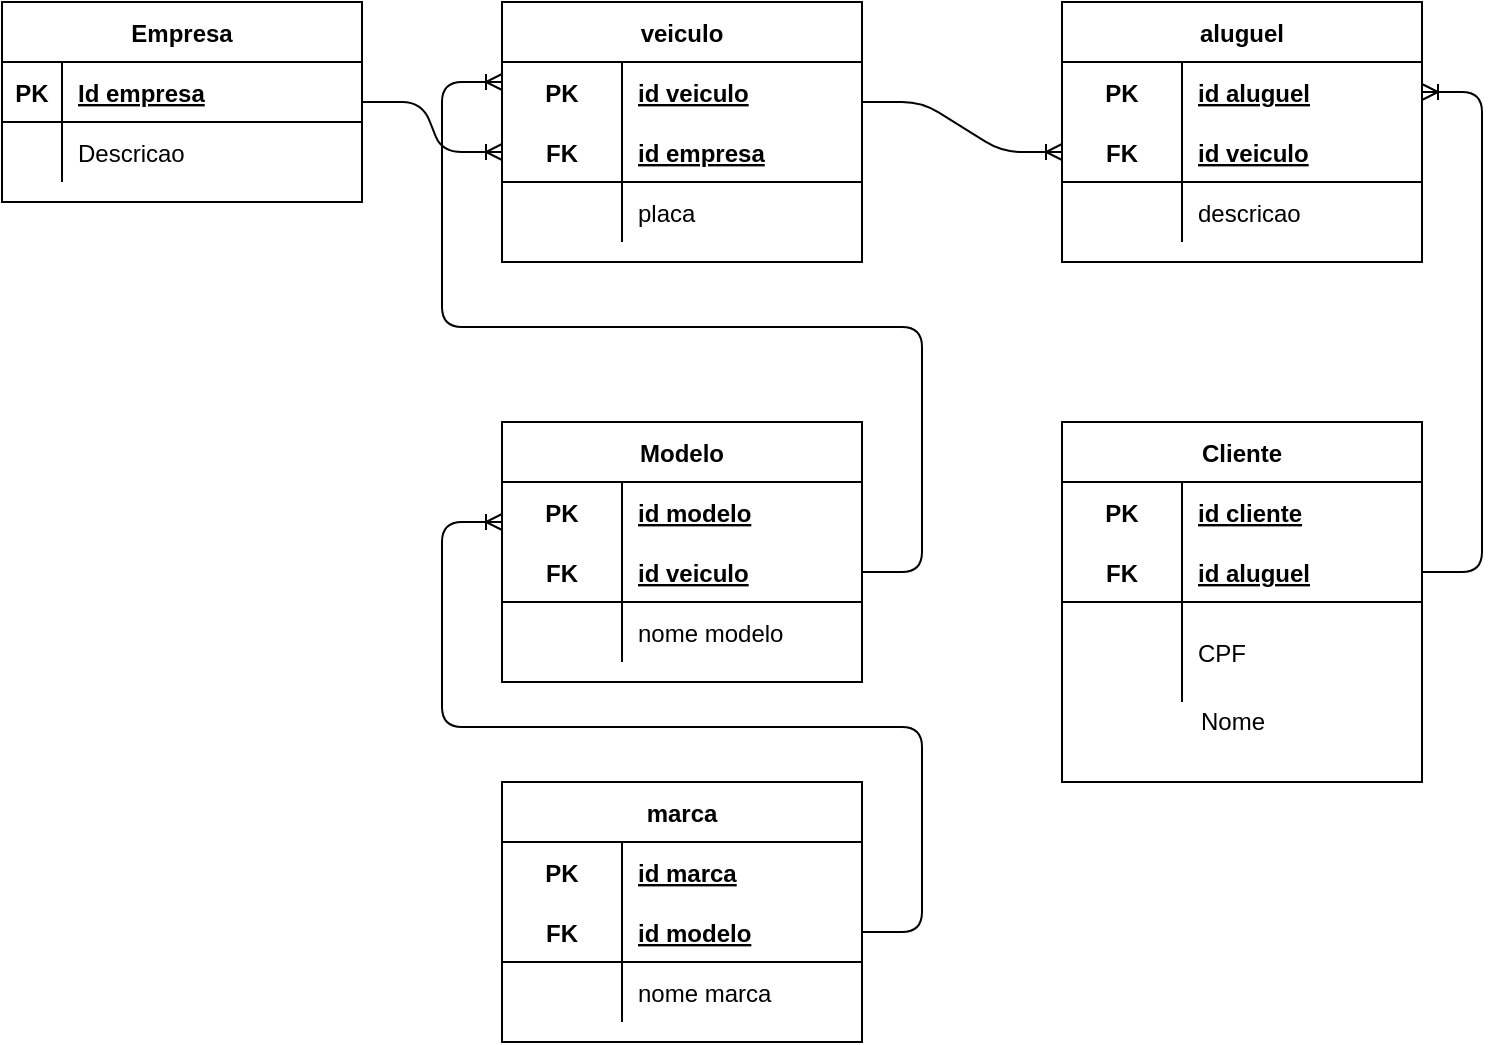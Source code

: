 <mxfile version="14.9.3" type="device"><diagram id="dtIIoxLYaC4zh9fH6cix" name="Logica"><mxGraphModel dx="868" dy="450" grid="1" gridSize="10" guides="1" tooltips="1" connect="1" arrows="1" fold="1" page="1" pageScale="1" pageWidth="827" pageHeight="1169" math="0" shadow="0"><root><mxCell id="0"/><mxCell id="1" parent="0"/><mxCell id="k0PA_Bv4ElmlerR1R_nk-1" value="Empresa" style="shape=table;startSize=30;container=1;collapsible=1;childLayout=tableLayout;fixedRows=1;rowLines=0;fontStyle=1;align=center;resizeLast=1;" vertex="1" parent="1"><mxGeometry x="60" y="90" width="180" height="100" as="geometry"/></mxCell><mxCell id="k0PA_Bv4ElmlerR1R_nk-2" value="" style="shape=partialRectangle;collapsible=0;dropTarget=0;pointerEvents=0;fillColor=none;top=0;left=0;bottom=1;right=0;points=[[0,0.5],[1,0.5]];portConstraint=eastwest;" vertex="1" parent="k0PA_Bv4ElmlerR1R_nk-1"><mxGeometry y="30" width="180" height="30" as="geometry"/></mxCell><mxCell id="k0PA_Bv4ElmlerR1R_nk-3" value="PK" style="shape=partialRectangle;connectable=0;fillColor=none;top=0;left=0;bottom=0;right=0;fontStyle=1;overflow=hidden;" vertex="1" parent="k0PA_Bv4ElmlerR1R_nk-2"><mxGeometry width="30" height="30" as="geometry"/></mxCell><mxCell id="k0PA_Bv4ElmlerR1R_nk-4" value="Id empresa" style="shape=partialRectangle;connectable=0;fillColor=none;top=0;left=0;bottom=0;right=0;align=left;spacingLeft=6;fontStyle=5;overflow=hidden;" vertex="1" parent="k0PA_Bv4ElmlerR1R_nk-2"><mxGeometry x="30" width="150" height="30" as="geometry"/></mxCell><mxCell id="k0PA_Bv4ElmlerR1R_nk-11" value="" style="shape=partialRectangle;collapsible=0;dropTarget=0;pointerEvents=0;fillColor=none;top=0;left=0;bottom=0;right=0;points=[[0,0.5],[1,0.5]];portConstraint=eastwest;" vertex="1" parent="k0PA_Bv4ElmlerR1R_nk-1"><mxGeometry y="60" width="180" height="30" as="geometry"/></mxCell><mxCell id="k0PA_Bv4ElmlerR1R_nk-12" value="" style="shape=partialRectangle;connectable=0;fillColor=none;top=0;left=0;bottom=0;right=0;editable=1;overflow=hidden;" vertex="1" parent="k0PA_Bv4ElmlerR1R_nk-11"><mxGeometry width="30" height="30" as="geometry"/></mxCell><mxCell id="k0PA_Bv4ElmlerR1R_nk-13" value="Descricao" style="shape=partialRectangle;connectable=0;fillColor=none;top=0;left=0;bottom=0;right=0;align=left;spacingLeft=6;overflow=hidden;" vertex="1" parent="k0PA_Bv4ElmlerR1R_nk-11"><mxGeometry x="30" width="150" height="30" as="geometry"/></mxCell><mxCell id="k0PA_Bv4ElmlerR1R_nk-14" value="veiculo" style="shape=table;startSize=30;container=1;collapsible=1;childLayout=tableLayout;fixedRows=1;rowLines=0;fontStyle=1;align=center;resizeLast=1;" vertex="1" parent="1"><mxGeometry x="310" y="90" width="180" height="130" as="geometry"/></mxCell><mxCell id="k0PA_Bv4ElmlerR1R_nk-15" value="" style="shape=partialRectangle;collapsible=0;dropTarget=0;pointerEvents=0;fillColor=none;top=0;left=0;bottom=0;right=0;points=[[0,0.5],[1,0.5]];portConstraint=eastwest;" vertex="1" parent="k0PA_Bv4ElmlerR1R_nk-14"><mxGeometry y="30" width="180" height="30" as="geometry"/></mxCell><mxCell id="k0PA_Bv4ElmlerR1R_nk-16" value="PK" style="shape=partialRectangle;connectable=0;fillColor=none;top=0;left=0;bottom=0;right=0;fontStyle=1;overflow=hidden;" vertex="1" parent="k0PA_Bv4ElmlerR1R_nk-15"><mxGeometry width="60" height="30" as="geometry"/></mxCell><mxCell id="k0PA_Bv4ElmlerR1R_nk-17" value="id veiculo" style="shape=partialRectangle;connectable=0;fillColor=none;top=0;left=0;bottom=0;right=0;align=left;spacingLeft=6;fontStyle=5;overflow=hidden;" vertex="1" parent="k0PA_Bv4ElmlerR1R_nk-15"><mxGeometry x="60" width="120" height="30" as="geometry"/></mxCell><mxCell id="k0PA_Bv4ElmlerR1R_nk-18" value="" style="shape=partialRectangle;collapsible=0;dropTarget=0;pointerEvents=0;fillColor=none;top=0;left=0;bottom=1;right=0;points=[[0,0.5],[1,0.5]];portConstraint=eastwest;" vertex="1" parent="k0PA_Bv4ElmlerR1R_nk-14"><mxGeometry y="60" width="180" height="30" as="geometry"/></mxCell><mxCell id="k0PA_Bv4ElmlerR1R_nk-19" value="FK" style="shape=partialRectangle;connectable=0;fillColor=none;top=0;left=0;bottom=0;right=0;fontStyle=1;overflow=hidden;" vertex="1" parent="k0PA_Bv4ElmlerR1R_nk-18"><mxGeometry width="60" height="30" as="geometry"/></mxCell><mxCell id="k0PA_Bv4ElmlerR1R_nk-20" value="id empresa" style="shape=partialRectangle;connectable=0;fillColor=none;top=0;left=0;bottom=0;right=0;align=left;spacingLeft=6;fontStyle=5;overflow=hidden;" vertex="1" parent="k0PA_Bv4ElmlerR1R_nk-18"><mxGeometry x="60" width="120" height="30" as="geometry"/></mxCell><mxCell id="k0PA_Bv4ElmlerR1R_nk-24" value="" style="shape=partialRectangle;collapsible=0;dropTarget=0;pointerEvents=0;fillColor=none;top=0;left=0;bottom=0;right=0;points=[[0,0.5],[1,0.5]];portConstraint=eastwest;" vertex="1" parent="k0PA_Bv4ElmlerR1R_nk-14"><mxGeometry y="90" width="180" height="30" as="geometry"/></mxCell><mxCell id="k0PA_Bv4ElmlerR1R_nk-25" value="" style="shape=partialRectangle;connectable=0;fillColor=none;top=0;left=0;bottom=0;right=0;editable=1;overflow=hidden;" vertex="1" parent="k0PA_Bv4ElmlerR1R_nk-24"><mxGeometry width="60" height="30" as="geometry"/></mxCell><mxCell id="k0PA_Bv4ElmlerR1R_nk-26" value="placa" style="shape=partialRectangle;connectable=0;fillColor=none;top=0;left=0;bottom=0;right=0;align=left;spacingLeft=6;overflow=hidden;" vertex="1" parent="k0PA_Bv4ElmlerR1R_nk-24"><mxGeometry x="60" width="120" height="30" as="geometry"/></mxCell><mxCell id="k0PA_Bv4ElmlerR1R_nk-27" value="aluguel" style="shape=table;startSize=30;container=1;collapsible=1;childLayout=tableLayout;fixedRows=1;rowLines=0;fontStyle=1;align=center;resizeLast=1;" vertex="1" parent="1"><mxGeometry x="590" y="90" width="180" height="130" as="geometry"/></mxCell><mxCell id="k0PA_Bv4ElmlerR1R_nk-28" value="" style="shape=partialRectangle;collapsible=0;dropTarget=0;pointerEvents=0;fillColor=none;top=0;left=0;bottom=0;right=0;points=[[0,0.5],[1,0.5]];portConstraint=eastwest;" vertex="1" parent="k0PA_Bv4ElmlerR1R_nk-27"><mxGeometry y="30" width="180" height="30" as="geometry"/></mxCell><mxCell id="k0PA_Bv4ElmlerR1R_nk-29" value="PK" style="shape=partialRectangle;connectable=0;fillColor=none;top=0;left=0;bottom=0;right=0;fontStyle=1;overflow=hidden;" vertex="1" parent="k0PA_Bv4ElmlerR1R_nk-28"><mxGeometry width="60" height="30" as="geometry"/></mxCell><mxCell id="k0PA_Bv4ElmlerR1R_nk-30" value="id aluguel" style="shape=partialRectangle;connectable=0;fillColor=none;top=0;left=0;bottom=0;right=0;align=left;spacingLeft=6;fontStyle=5;overflow=hidden;" vertex="1" parent="k0PA_Bv4ElmlerR1R_nk-28"><mxGeometry x="60" width="120" height="30" as="geometry"/></mxCell><mxCell id="k0PA_Bv4ElmlerR1R_nk-31" value="" style="shape=partialRectangle;collapsible=0;dropTarget=0;pointerEvents=0;fillColor=none;top=0;left=0;bottom=1;right=0;points=[[0,0.5],[1,0.5]];portConstraint=eastwest;" vertex="1" parent="k0PA_Bv4ElmlerR1R_nk-27"><mxGeometry y="60" width="180" height="30" as="geometry"/></mxCell><mxCell id="k0PA_Bv4ElmlerR1R_nk-32" value="FK" style="shape=partialRectangle;connectable=0;fillColor=none;top=0;left=0;bottom=0;right=0;fontStyle=1;overflow=hidden;" vertex="1" parent="k0PA_Bv4ElmlerR1R_nk-31"><mxGeometry width="60" height="30" as="geometry"/></mxCell><mxCell id="k0PA_Bv4ElmlerR1R_nk-33" value="id veiculo" style="shape=partialRectangle;connectable=0;fillColor=none;top=0;left=0;bottom=0;right=0;align=left;spacingLeft=6;fontStyle=5;overflow=hidden;" vertex="1" parent="k0PA_Bv4ElmlerR1R_nk-31"><mxGeometry x="60" width="120" height="30" as="geometry"/></mxCell><mxCell id="k0PA_Bv4ElmlerR1R_nk-34" value="" style="shape=partialRectangle;collapsible=0;dropTarget=0;pointerEvents=0;fillColor=none;top=0;left=0;bottom=0;right=0;points=[[0,0.5],[1,0.5]];portConstraint=eastwest;" vertex="1" parent="k0PA_Bv4ElmlerR1R_nk-27"><mxGeometry y="90" width="180" height="30" as="geometry"/></mxCell><mxCell id="k0PA_Bv4ElmlerR1R_nk-35" value="" style="shape=partialRectangle;connectable=0;fillColor=none;top=0;left=0;bottom=0;right=0;editable=1;overflow=hidden;" vertex="1" parent="k0PA_Bv4ElmlerR1R_nk-34"><mxGeometry width="60" height="30" as="geometry"/></mxCell><mxCell id="k0PA_Bv4ElmlerR1R_nk-36" value="descricao" style="shape=partialRectangle;connectable=0;fillColor=none;top=0;left=0;bottom=0;right=0;align=left;spacingLeft=6;overflow=hidden;" vertex="1" parent="k0PA_Bv4ElmlerR1R_nk-34"><mxGeometry x="60" width="120" height="30" as="geometry"/></mxCell><mxCell id="k0PA_Bv4ElmlerR1R_nk-37" value="Cliente" style="shape=table;startSize=30;container=1;collapsible=1;childLayout=tableLayout;fixedRows=1;rowLines=0;fontStyle=1;align=center;resizeLast=1;" vertex="1" parent="1"><mxGeometry x="590" y="300" width="180" height="180" as="geometry"/></mxCell><mxCell id="k0PA_Bv4ElmlerR1R_nk-38" value="" style="shape=partialRectangle;collapsible=0;dropTarget=0;pointerEvents=0;fillColor=none;top=0;left=0;bottom=0;right=0;points=[[0,0.5],[1,0.5]];portConstraint=eastwest;" vertex="1" parent="k0PA_Bv4ElmlerR1R_nk-37"><mxGeometry y="30" width="180" height="30" as="geometry"/></mxCell><mxCell id="k0PA_Bv4ElmlerR1R_nk-39" value="PK" style="shape=partialRectangle;connectable=0;fillColor=none;top=0;left=0;bottom=0;right=0;fontStyle=1;overflow=hidden;" vertex="1" parent="k0PA_Bv4ElmlerR1R_nk-38"><mxGeometry width="60" height="30" as="geometry"/></mxCell><mxCell id="k0PA_Bv4ElmlerR1R_nk-40" value="id cliente" style="shape=partialRectangle;connectable=0;fillColor=none;top=0;left=0;bottom=0;right=0;align=left;spacingLeft=6;fontStyle=5;overflow=hidden;" vertex="1" parent="k0PA_Bv4ElmlerR1R_nk-38"><mxGeometry x="60" width="120" height="30" as="geometry"/></mxCell><mxCell id="k0PA_Bv4ElmlerR1R_nk-41" value="" style="shape=partialRectangle;collapsible=0;dropTarget=0;pointerEvents=0;fillColor=none;top=0;left=0;bottom=1;right=0;points=[[0,0.5],[1,0.5]];portConstraint=eastwest;" vertex="1" parent="k0PA_Bv4ElmlerR1R_nk-37"><mxGeometry y="60" width="180" height="30" as="geometry"/></mxCell><mxCell id="k0PA_Bv4ElmlerR1R_nk-42" value="FK" style="shape=partialRectangle;connectable=0;fillColor=none;top=0;left=0;bottom=0;right=0;fontStyle=1;overflow=hidden;" vertex="1" parent="k0PA_Bv4ElmlerR1R_nk-41"><mxGeometry width="60" height="30" as="geometry"/></mxCell><mxCell id="k0PA_Bv4ElmlerR1R_nk-43" value="id aluguel" style="shape=partialRectangle;connectable=0;fillColor=none;top=0;left=0;bottom=0;right=0;align=left;spacingLeft=6;fontStyle=5;overflow=hidden;" vertex="1" parent="k0PA_Bv4ElmlerR1R_nk-41"><mxGeometry x="60" width="120" height="30" as="geometry"/></mxCell><mxCell id="k0PA_Bv4ElmlerR1R_nk-44" value="" style="shape=partialRectangle;collapsible=0;dropTarget=0;pointerEvents=0;fillColor=none;top=0;left=0;bottom=0;right=0;points=[[0,0.5],[1,0.5]];portConstraint=eastwest;" vertex="1" parent="k0PA_Bv4ElmlerR1R_nk-37"><mxGeometry y="90" width="180" height="50" as="geometry"/></mxCell><mxCell id="k0PA_Bv4ElmlerR1R_nk-45" value="" style="shape=partialRectangle;connectable=0;fillColor=none;top=0;left=0;bottom=0;right=0;editable=1;overflow=hidden;" vertex="1" parent="k0PA_Bv4ElmlerR1R_nk-44"><mxGeometry width="60" height="50" as="geometry"/></mxCell><mxCell id="k0PA_Bv4ElmlerR1R_nk-46" value="CPF" style="shape=partialRectangle;connectable=0;fillColor=none;top=0;left=0;bottom=0;right=0;align=left;spacingLeft=6;overflow=hidden;" vertex="1" parent="k0PA_Bv4ElmlerR1R_nk-44"><mxGeometry x="60" width="120" height="50" as="geometry"/></mxCell><mxCell id="k0PA_Bv4ElmlerR1R_nk-75" value="Nome" style="text;html=1;align=center;verticalAlign=middle;resizable=0;points=[];autosize=1;strokeColor=none;" vertex="1" parent="1"><mxGeometry x="650" y="440" width="50" height="20" as="geometry"/></mxCell><mxCell id="k0PA_Bv4ElmlerR1R_nk-76" value="Modelo" style="shape=table;startSize=30;container=1;collapsible=1;childLayout=tableLayout;fixedRows=1;rowLines=0;fontStyle=1;align=center;resizeLast=1;" vertex="1" parent="1"><mxGeometry x="310" y="300" width="180" height="130" as="geometry"/></mxCell><mxCell id="k0PA_Bv4ElmlerR1R_nk-77" value="" style="shape=partialRectangle;collapsible=0;dropTarget=0;pointerEvents=0;fillColor=none;top=0;left=0;bottom=0;right=0;points=[[0,0.5],[1,0.5]];portConstraint=eastwest;" vertex="1" parent="k0PA_Bv4ElmlerR1R_nk-76"><mxGeometry y="30" width="180" height="30" as="geometry"/></mxCell><mxCell id="k0PA_Bv4ElmlerR1R_nk-78" value="PK" style="shape=partialRectangle;connectable=0;fillColor=none;top=0;left=0;bottom=0;right=0;fontStyle=1;overflow=hidden;" vertex="1" parent="k0PA_Bv4ElmlerR1R_nk-77"><mxGeometry width="60" height="30" as="geometry"/></mxCell><mxCell id="k0PA_Bv4ElmlerR1R_nk-79" value="id modelo" style="shape=partialRectangle;connectable=0;fillColor=none;top=0;left=0;bottom=0;right=0;align=left;spacingLeft=6;fontStyle=5;overflow=hidden;" vertex="1" parent="k0PA_Bv4ElmlerR1R_nk-77"><mxGeometry x="60" width="120" height="30" as="geometry"/></mxCell><mxCell id="k0PA_Bv4ElmlerR1R_nk-80" value="" style="shape=partialRectangle;collapsible=0;dropTarget=0;pointerEvents=0;fillColor=none;top=0;left=0;bottom=1;right=0;points=[[0,0.5],[1,0.5]];portConstraint=eastwest;" vertex="1" parent="k0PA_Bv4ElmlerR1R_nk-76"><mxGeometry y="60" width="180" height="30" as="geometry"/></mxCell><mxCell id="k0PA_Bv4ElmlerR1R_nk-81" value="FK" style="shape=partialRectangle;connectable=0;fillColor=none;top=0;left=0;bottom=0;right=0;fontStyle=1;overflow=hidden;" vertex="1" parent="k0PA_Bv4ElmlerR1R_nk-80"><mxGeometry width="60" height="30" as="geometry"/></mxCell><mxCell id="k0PA_Bv4ElmlerR1R_nk-82" value="id veiculo" style="shape=partialRectangle;connectable=0;fillColor=none;top=0;left=0;bottom=0;right=0;align=left;spacingLeft=6;fontStyle=5;overflow=hidden;" vertex="1" parent="k0PA_Bv4ElmlerR1R_nk-80"><mxGeometry x="60" width="120" height="30" as="geometry"/></mxCell><mxCell id="k0PA_Bv4ElmlerR1R_nk-83" value="" style="shape=partialRectangle;collapsible=0;dropTarget=0;pointerEvents=0;fillColor=none;top=0;left=0;bottom=0;right=0;points=[[0,0.5],[1,0.5]];portConstraint=eastwest;" vertex="1" parent="k0PA_Bv4ElmlerR1R_nk-76"><mxGeometry y="90" width="180" height="30" as="geometry"/></mxCell><mxCell id="k0PA_Bv4ElmlerR1R_nk-84" value="" style="shape=partialRectangle;connectable=0;fillColor=none;top=0;left=0;bottom=0;right=0;editable=1;overflow=hidden;" vertex="1" parent="k0PA_Bv4ElmlerR1R_nk-83"><mxGeometry width="60" height="30" as="geometry"/></mxCell><mxCell id="k0PA_Bv4ElmlerR1R_nk-85" value="nome modelo" style="shape=partialRectangle;connectable=0;fillColor=none;top=0;left=0;bottom=0;right=0;align=left;spacingLeft=6;overflow=hidden;" vertex="1" parent="k0PA_Bv4ElmlerR1R_nk-83"><mxGeometry x="60" width="120" height="30" as="geometry"/></mxCell><mxCell id="k0PA_Bv4ElmlerR1R_nk-86" value="marca" style="shape=table;startSize=30;container=1;collapsible=1;childLayout=tableLayout;fixedRows=1;rowLines=0;fontStyle=1;align=center;resizeLast=1;" vertex="1" parent="1"><mxGeometry x="310" y="480" width="180" height="130" as="geometry"/></mxCell><mxCell id="k0PA_Bv4ElmlerR1R_nk-87" value="" style="shape=partialRectangle;collapsible=0;dropTarget=0;pointerEvents=0;fillColor=none;top=0;left=0;bottom=0;right=0;points=[[0,0.5],[1,0.5]];portConstraint=eastwest;" vertex="1" parent="k0PA_Bv4ElmlerR1R_nk-86"><mxGeometry y="30" width="180" height="30" as="geometry"/></mxCell><mxCell id="k0PA_Bv4ElmlerR1R_nk-88" value="PK" style="shape=partialRectangle;connectable=0;fillColor=none;top=0;left=0;bottom=0;right=0;fontStyle=1;overflow=hidden;" vertex="1" parent="k0PA_Bv4ElmlerR1R_nk-87"><mxGeometry width="60" height="30" as="geometry"/></mxCell><mxCell id="k0PA_Bv4ElmlerR1R_nk-89" value="id marca" style="shape=partialRectangle;connectable=0;fillColor=none;top=0;left=0;bottom=0;right=0;align=left;spacingLeft=6;fontStyle=5;overflow=hidden;" vertex="1" parent="k0PA_Bv4ElmlerR1R_nk-87"><mxGeometry x="60" width="120" height="30" as="geometry"/></mxCell><mxCell id="k0PA_Bv4ElmlerR1R_nk-90" value="" style="shape=partialRectangle;collapsible=0;dropTarget=0;pointerEvents=0;fillColor=none;top=0;left=0;bottom=1;right=0;points=[[0,0.5],[1,0.5]];portConstraint=eastwest;" vertex="1" parent="k0PA_Bv4ElmlerR1R_nk-86"><mxGeometry y="60" width="180" height="30" as="geometry"/></mxCell><mxCell id="k0PA_Bv4ElmlerR1R_nk-91" value="FK" style="shape=partialRectangle;connectable=0;fillColor=none;top=0;left=0;bottom=0;right=0;fontStyle=1;overflow=hidden;" vertex="1" parent="k0PA_Bv4ElmlerR1R_nk-90"><mxGeometry width="60" height="30" as="geometry"/></mxCell><mxCell id="k0PA_Bv4ElmlerR1R_nk-92" value="id modelo" style="shape=partialRectangle;connectable=0;fillColor=none;top=0;left=0;bottom=0;right=0;align=left;spacingLeft=6;fontStyle=5;overflow=hidden;" vertex="1" parent="k0PA_Bv4ElmlerR1R_nk-90"><mxGeometry x="60" width="120" height="30" as="geometry"/></mxCell><mxCell id="k0PA_Bv4ElmlerR1R_nk-93" value="" style="shape=partialRectangle;collapsible=0;dropTarget=0;pointerEvents=0;fillColor=none;top=0;left=0;bottom=0;right=0;points=[[0,0.5],[1,0.5]];portConstraint=eastwest;" vertex="1" parent="k0PA_Bv4ElmlerR1R_nk-86"><mxGeometry y="90" width="180" height="30" as="geometry"/></mxCell><mxCell id="k0PA_Bv4ElmlerR1R_nk-94" value="" style="shape=partialRectangle;connectable=0;fillColor=none;top=0;left=0;bottom=0;right=0;editable=1;overflow=hidden;" vertex="1" parent="k0PA_Bv4ElmlerR1R_nk-93"><mxGeometry width="60" height="30" as="geometry"/></mxCell><mxCell id="k0PA_Bv4ElmlerR1R_nk-95" value="nome marca" style="shape=partialRectangle;connectable=0;fillColor=none;top=0;left=0;bottom=0;right=0;align=left;spacingLeft=6;overflow=hidden;" vertex="1" parent="k0PA_Bv4ElmlerR1R_nk-93"><mxGeometry x="60" width="120" height="30" as="geometry"/></mxCell><mxCell id="k0PA_Bv4ElmlerR1R_nk-96" value="" style="edgeStyle=entityRelationEdgeStyle;fontSize=12;html=1;endArrow=ERoneToMany;" edge="1" parent="1" target="k0PA_Bv4ElmlerR1R_nk-18"><mxGeometry width="100" height="100" relative="1" as="geometry"><mxPoint x="240" y="140" as="sourcePoint"/><mxPoint x="340" y="40" as="targetPoint"/></mxGeometry></mxCell><mxCell id="k0PA_Bv4ElmlerR1R_nk-97" value="" style="edgeStyle=entityRelationEdgeStyle;fontSize=12;html=1;endArrow=ERoneToMany;" edge="1" parent="1" target="k0PA_Bv4ElmlerR1R_nk-31"><mxGeometry width="100" height="100" relative="1" as="geometry"><mxPoint x="490" y="140" as="sourcePoint"/><mxPoint x="590" y="40" as="targetPoint"/></mxGeometry></mxCell><mxCell id="k0PA_Bv4ElmlerR1R_nk-98" value="" style="edgeStyle=entityRelationEdgeStyle;fontSize=12;html=1;endArrow=ERoneToMany;exitX=1;exitY=0.5;exitDx=0;exitDy=0;" edge="1" parent="1" source="k0PA_Bv4ElmlerR1R_nk-41" target="k0PA_Bv4ElmlerR1R_nk-28"><mxGeometry width="100" height="100" relative="1" as="geometry"><mxPoint x="700" y="260" as="sourcePoint"/><mxPoint x="800" y="160" as="targetPoint"/></mxGeometry></mxCell><mxCell id="k0PA_Bv4ElmlerR1R_nk-99" value="" style="edgeStyle=entityRelationEdgeStyle;fontSize=12;html=1;endArrow=ERoneToMany;" edge="1" parent="1" source="k0PA_Bv4ElmlerR1R_nk-80"><mxGeometry width="100" height="100" relative="1" as="geometry"><mxPoint x="210" y="230" as="sourcePoint"/><mxPoint x="310" y="130" as="targetPoint"/></mxGeometry></mxCell><mxCell id="k0PA_Bv4ElmlerR1R_nk-100" value="" style="edgeStyle=entityRelationEdgeStyle;fontSize=12;html=1;endArrow=ERoneToMany;exitX=1;exitY=0.5;exitDx=0;exitDy=0;" edge="1" parent="1" source="k0PA_Bv4ElmlerR1R_nk-90"><mxGeometry width="100" height="100" relative="1" as="geometry"><mxPoint x="490" y="541" as="sourcePoint"/><mxPoint x="310" y="350" as="targetPoint"/></mxGeometry></mxCell></root></mxGraphModel></diagram></mxfile>